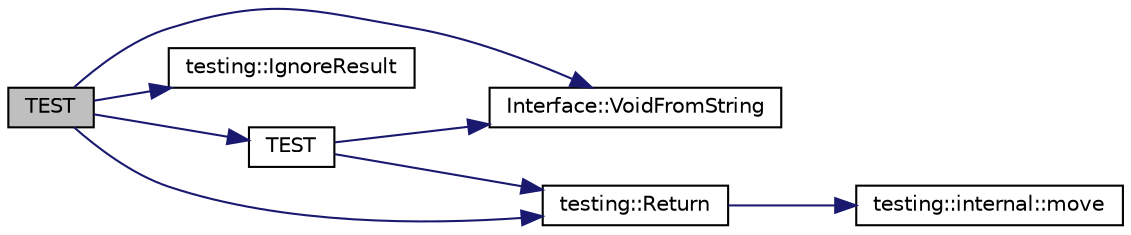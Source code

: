 digraph "TEST"
{
  edge [fontname="Helvetica",fontsize="10",labelfontname="Helvetica",labelfontsize="10"];
  node [fontname="Helvetica",fontsize="10",shape=record];
  rankdir="LR";
  Node84 [label="TEST",height=0.2,width=0.4,color="black", fillcolor="grey75", style="filled", fontcolor="black"];
  Node84 -> Node85 [color="midnightblue",fontsize="10",style="solid",fontname="Helvetica"];
  Node85 [label="Interface::VoidFromString",height=0.2,width=0.4,color="black", fillcolor="white", style="filled",URL="$de/d95/class_interface.html#a65d6ae604e7e9a513aec72c9c94e0b97"];
  Node84 -> Node86 [color="midnightblue",fontsize="10",style="solid",fontname="Helvetica"];
  Node86 [label="testing::IgnoreResult",height=0.2,width=0.4,color="black", fillcolor="white", style="filled",URL="$d0/d75/namespacetesting.html#a50ae42540a31047c7fddd32df8d835f5"];
  Node84 -> Node87 [color="midnightblue",fontsize="10",style="solid",fontname="Helvetica"];
  Node87 [label="testing::Return",height=0.2,width=0.4,color="black", fillcolor="white", style="filled",URL="$d0/d75/namespacetesting.html#af6d1c13e9376c77671e37545cd84359c"];
  Node87 -> Node88 [color="midnightblue",fontsize="10",style="solid",fontname="Helvetica"];
  Node88 [label="testing::internal::move",height=0.2,width=0.4,color="black", fillcolor="white", style="filled",URL="$d0/da7/namespacetesting_1_1internal.html#a0f6d06bf8c3093b9c22bb08723db201e"];
  Node84 -> Node89 [color="midnightblue",fontsize="10",style="solid",fontname="Helvetica"];
  Node89 [label="TEST",height=0.2,width=0.4,color="black", fillcolor="white", style="filled",URL="$d8/dce/gmock__link__test_8h.html#a2a241b93f4367065a763c7df5133e5b6"];
  Node89 -> Node85 [color="midnightblue",fontsize="10",style="solid",fontname="Helvetica"];
  Node89 -> Node87 [color="midnightblue",fontsize="10",style="solid",fontname="Helvetica"];
}
